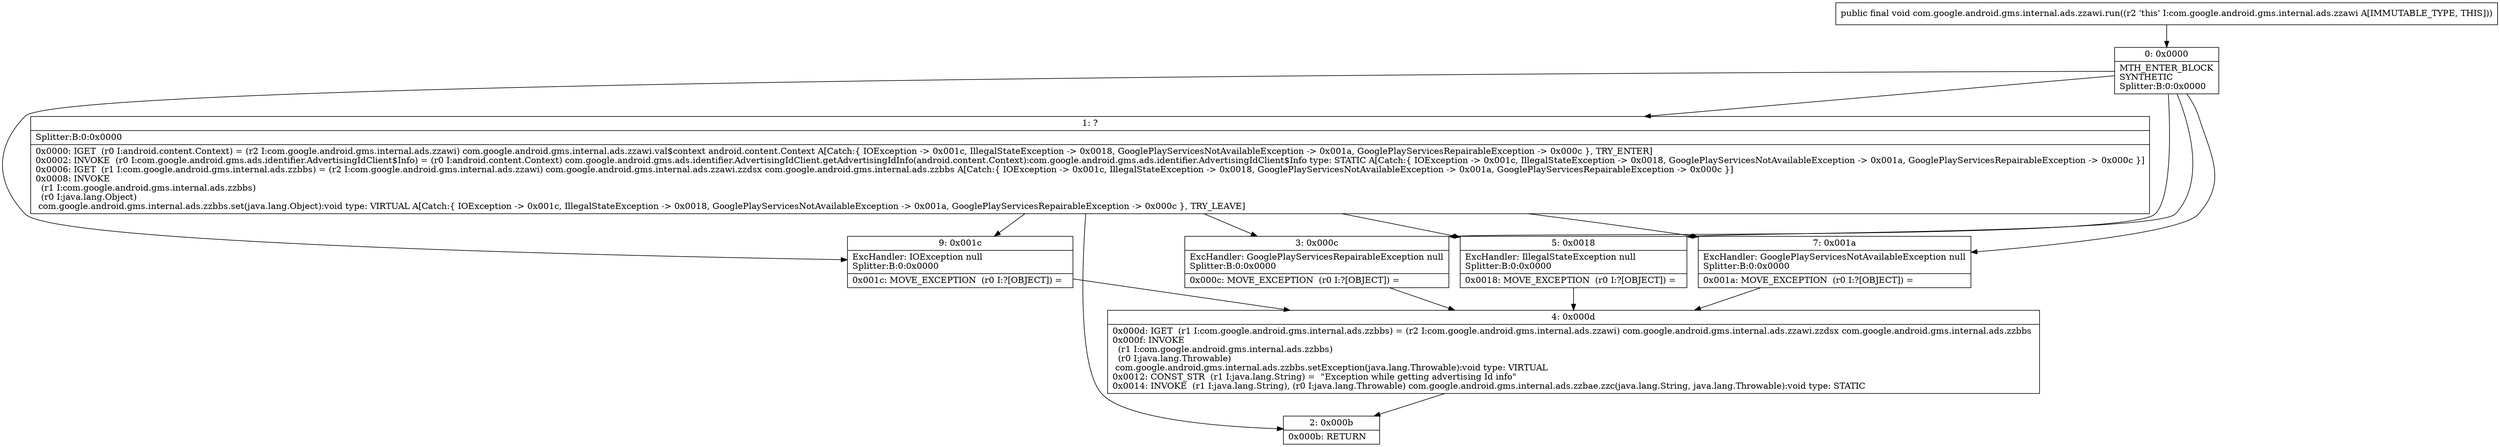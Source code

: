 digraph "CFG forcom.google.android.gms.internal.ads.zzawi.run()V" {
Node_0 [shape=record,label="{0\:\ 0x0000|MTH_ENTER_BLOCK\lSYNTHETIC\lSplitter:B:0:0x0000\l}"];
Node_1 [shape=record,label="{1\:\ ?|Splitter:B:0:0x0000\l|0x0000: IGET  (r0 I:android.content.Context) = (r2 I:com.google.android.gms.internal.ads.zzawi) com.google.android.gms.internal.ads.zzawi.val$context android.content.Context A[Catch:\{ IOException \-\> 0x001c, IllegalStateException \-\> 0x0018, GooglePlayServicesNotAvailableException \-\> 0x001a, GooglePlayServicesRepairableException \-\> 0x000c \}, TRY_ENTER]\l0x0002: INVOKE  (r0 I:com.google.android.gms.ads.identifier.AdvertisingIdClient$Info) = (r0 I:android.content.Context) com.google.android.gms.ads.identifier.AdvertisingIdClient.getAdvertisingIdInfo(android.content.Context):com.google.android.gms.ads.identifier.AdvertisingIdClient$Info type: STATIC A[Catch:\{ IOException \-\> 0x001c, IllegalStateException \-\> 0x0018, GooglePlayServicesNotAvailableException \-\> 0x001a, GooglePlayServicesRepairableException \-\> 0x000c \}]\l0x0006: IGET  (r1 I:com.google.android.gms.internal.ads.zzbbs) = (r2 I:com.google.android.gms.internal.ads.zzawi) com.google.android.gms.internal.ads.zzawi.zzdsx com.google.android.gms.internal.ads.zzbbs A[Catch:\{ IOException \-\> 0x001c, IllegalStateException \-\> 0x0018, GooglePlayServicesNotAvailableException \-\> 0x001a, GooglePlayServicesRepairableException \-\> 0x000c \}]\l0x0008: INVOKE  \l  (r1 I:com.google.android.gms.internal.ads.zzbbs)\l  (r0 I:java.lang.Object)\l com.google.android.gms.internal.ads.zzbbs.set(java.lang.Object):void type: VIRTUAL A[Catch:\{ IOException \-\> 0x001c, IllegalStateException \-\> 0x0018, GooglePlayServicesNotAvailableException \-\> 0x001a, GooglePlayServicesRepairableException \-\> 0x000c \}, TRY_LEAVE]\l}"];
Node_2 [shape=record,label="{2\:\ 0x000b|0x000b: RETURN   \l}"];
Node_3 [shape=record,label="{3\:\ 0x000c|ExcHandler: GooglePlayServicesRepairableException null\lSplitter:B:0:0x0000\l|0x000c: MOVE_EXCEPTION  (r0 I:?[OBJECT]) =  \l}"];
Node_4 [shape=record,label="{4\:\ 0x000d|0x000d: IGET  (r1 I:com.google.android.gms.internal.ads.zzbbs) = (r2 I:com.google.android.gms.internal.ads.zzawi) com.google.android.gms.internal.ads.zzawi.zzdsx com.google.android.gms.internal.ads.zzbbs \l0x000f: INVOKE  \l  (r1 I:com.google.android.gms.internal.ads.zzbbs)\l  (r0 I:java.lang.Throwable)\l com.google.android.gms.internal.ads.zzbbs.setException(java.lang.Throwable):void type: VIRTUAL \l0x0012: CONST_STR  (r1 I:java.lang.String) =  \"Exception while getting advertising Id info\" \l0x0014: INVOKE  (r1 I:java.lang.String), (r0 I:java.lang.Throwable) com.google.android.gms.internal.ads.zzbae.zzc(java.lang.String, java.lang.Throwable):void type: STATIC \l}"];
Node_5 [shape=record,label="{5\:\ 0x0018|ExcHandler: IllegalStateException null\lSplitter:B:0:0x0000\l|0x0018: MOVE_EXCEPTION  (r0 I:?[OBJECT]) =  \l}"];
Node_7 [shape=record,label="{7\:\ 0x001a|ExcHandler: GooglePlayServicesNotAvailableException null\lSplitter:B:0:0x0000\l|0x001a: MOVE_EXCEPTION  (r0 I:?[OBJECT]) =  \l}"];
Node_9 [shape=record,label="{9\:\ 0x001c|ExcHandler: IOException null\lSplitter:B:0:0x0000\l|0x001c: MOVE_EXCEPTION  (r0 I:?[OBJECT]) =  \l}"];
MethodNode[shape=record,label="{public final void com.google.android.gms.internal.ads.zzawi.run((r2 'this' I:com.google.android.gms.internal.ads.zzawi A[IMMUTABLE_TYPE, THIS])) }"];
MethodNode -> Node_0;
Node_0 -> Node_1;
Node_0 -> Node_9;
Node_0 -> Node_5;
Node_0 -> Node_7;
Node_0 -> Node_3;
Node_1 -> Node_2;
Node_1 -> Node_9;
Node_1 -> Node_5;
Node_1 -> Node_7;
Node_1 -> Node_3;
Node_3 -> Node_4;
Node_4 -> Node_2;
Node_5 -> Node_4;
Node_7 -> Node_4;
Node_9 -> Node_4;
}


